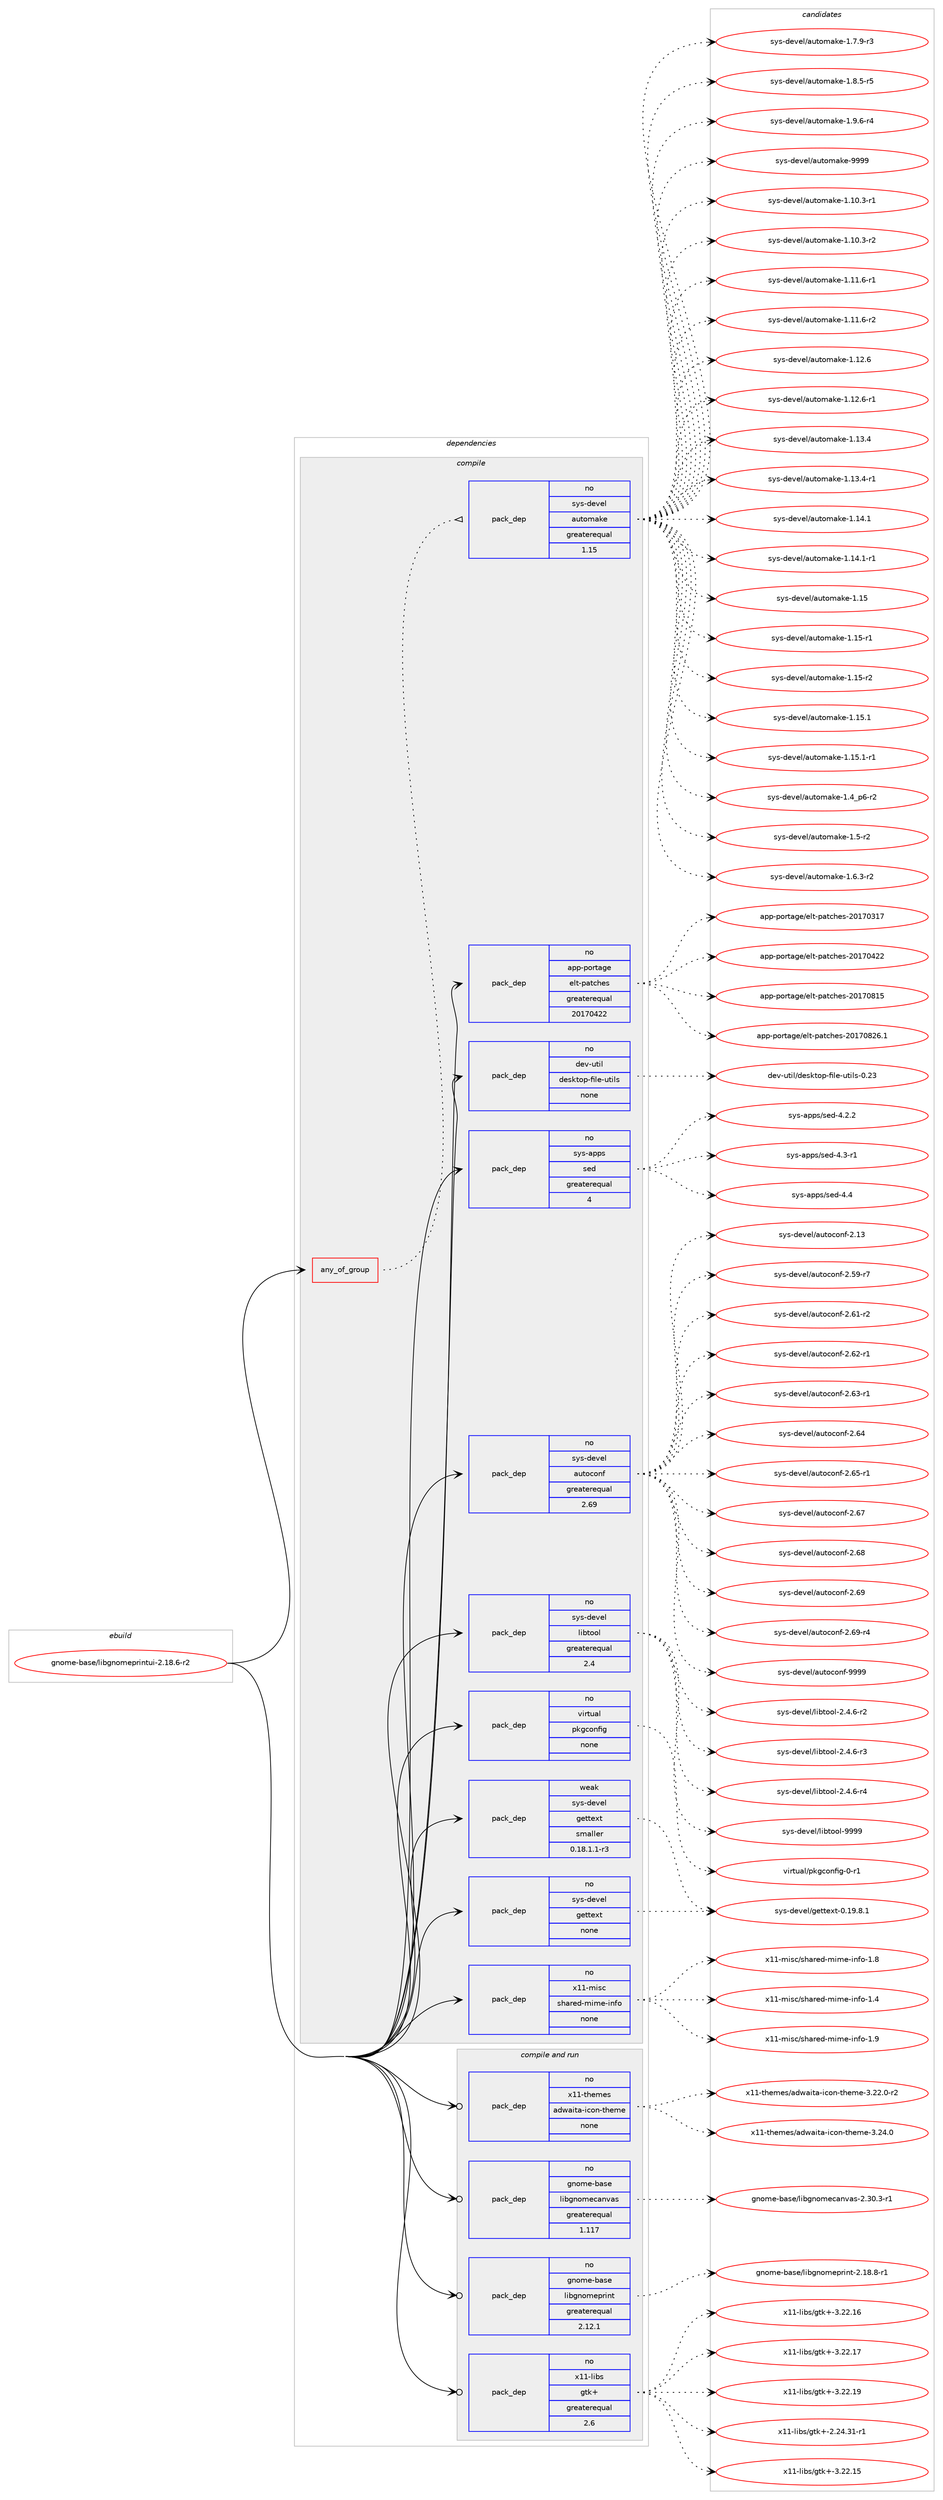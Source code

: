 digraph prolog {

# *************
# Graph options
# *************

newrank=true;
concentrate=true;
compound=true;
graph [rankdir=LR,fontname=Helvetica,fontsize=10,ranksep=1.5];#, ranksep=2.5, nodesep=0.2];
edge  [arrowhead=vee];
node  [fontname=Helvetica,fontsize=10];

# **********
# The ebuild
# **********

subgraph cluster_leftcol {
color=gray;
rank=same;
label=<<i>ebuild</i>>;
id [label="gnome-base/libgnomeprintui-2.18.6-r2", color=red, width=4, href="../gnome-base/libgnomeprintui-2.18.6-r2.svg"];
}

# ****************
# The dependencies
# ****************

subgraph cluster_midcol {
color=gray;
label=<<i>dependencies</i>>;
subgraph cluster_compile {
fillcolor="#eeeeee";
style=filled;
label=<<i>compile</i>>;
subgraph any4759 {
dependency307339 [label=<<TABLE BORDER="0" CELLBORDER="1" CELLSPACING="0" CELLPADDING="4"><TR><TD CELLPADDING="10">any_of_group</TD></TR></TABLE>>, shape=none, color=red];subgraph pack220963 {
dependency307340 [label=<<TABLE BORDER="0" CELLBORDER="1" CELLSPACING="0" CELLPADDING="4" WIDTH="220"><TR><TD ROWSPAN="6" CELLPADDING="30">pack_dep</TD></TR><TR><TD WIDTH="110">no</TD></TR><TR><TD>sys-devel</TD></TR><TR><TD>automake</TD></TR><TR><TD>greaterequal</TD></TR><TR><TD>1.15</TD></TR></TABLE>>, shape=none, color=blue];
}
dependency307339:e -> dependency307340:w [weight=20,style="dotted",arrowhead="oinv"];
}
id:e -> dependency307339:w [weight=20,style="solid",arrowhead="vee"];
subgraph pack220964 {
dependency307341 [label=<<TABLE BORDER="0" CELLBORDER="1" CELLSPACING="0" CELLPADDING="4" WIDTH="220"><TR><TD ROWSPAN="6" CELLPADDING="30">pack_dep</TD></TR><TR><TD WIDTH="110">no</TD></TR><TR><TD>app-portage</TD></TR><TR><TD>elt-patches</TD></TR><TR><TD>greaterequal</TD></TR><TR><TD>20170422</TD></TR></TABLE>>, shape=none, color=blue];
}
id:e -> dependency307341:w [weight=20,style="solid",arrowhead="vee"];
subgraph pack220965 {
dependency307342 [label=<<TABLE BORDER="0" CELLBORDER="1" CELLSPACING="0" CELLPADDING="4" WIDTH="220"><TR><TD ROWSPAN="6" CELLPADDING="30">pack_dep</TD></TR><TR><TD WIDTH="110">no</TD></TR><TR><TD>dev-util</TD></TR><TR><TD>desktop-file-utils</TD></TR><TR><TD>none</TD></TR><TR><TD></TD></TR></TABLE>>, shape=none, color=blue];
}
id:e -> dependency307342:w [weight=20,style="solid",arrowhead="vee"];
subgraph pack220966 {
dependency307343 [label=<<TABLE BORDER="0" CELLBORDER="1" CELLSPACING="0" CELLPADDING="4" WIDTH="220"><TR><TD ROWSPAN="6" CELLPADDING="30">pack_dep</TD></TR><TR><TD WIDTH="110">no</TD></TR><TR><TD>sys-apps</TD></TR><TR><TD>sed</TD></TR><TR><TD>greaterequal</TD></TR><TR><TD>4</TD></TR></TABLE>>, shape=none, color=blue];
}
id:e -> dependency307343:w [weight=20,style="solid",arrowhead="vee"];
subgraph pack220967 {
dependency307344 [label=<<TABLE BORDER="0" CELLBORDER="1" CELLSPACING="0" CELLPADDING="4" WIDTH="220"><TR><TD ROWSPAN="6" CELLPADDING="30">pack_dep</TD></TR><TR><TD WIDTH="110">no</TD></TR><TR><TD>sys-devel</TD></TR><TR><TD>autoconf</TD></TR><TR><TD>greaterequal</TD></TR><TR><TD>2.69</TD></TR></TABLE>>, shape=none, color=blue];
}
id:e -> dependency307344:w [weight=20,style="solid",arrowhead="vee"];
subgraph pack220968 {
dependency307345 [label=<<TABLE BORDER="0" CELLBORDER="1" CELLSPACING="0" CELLPADDING="4" WIDTH="220"><TR><TD ROWSPAN="6" CELLPADDING="30">pack_dep</TD></TR><TR><TD WIDTH="110">no</TD></TR><TR><TD>sys-devel</TD></TR><TR><TD>gettext</TD></TR><TR><TD>none</TD></TR><TR><TD></TD></TR></TABLE>>, shape=none, color=blue];
}
id:e -> dependency307345:w [weight=20,style="solid",arrowhead="vee"];
subgraph pack220969 {
dependency307346 [label=<<TABLE BORDER="0" CELLBORDER="1" CELLSPACING="0" CELLPADDING="4" WIDTH="220"><TR><TD ROWSPAN="6" CELLPADDING="30">pack_dep</TD></TR><TR><TD WIDTH="110">no</TD></TR><TR><TD>sys-devel</TD></TR><TR><TD>libtool</TD></TR><TR><TD>greaterequal</TD></TR><TR><TD>2.4</TD></TR></TABLE>>, shape=none, color=blue];
}
id:e -> dependency307346:w [weight=20,style="solid",arrowhead="vee"];
subgraph pack220970 {
dependency307347 [label=<<TABLE BORDER="0" CELLBORDER="1" CELLSPACING="0" CELLPADDING="4" WIDTH="220"><TR><TD ROWSPAN="6" CELLPADDING="30">pack_dep</TD></TR><TR><TD WIDTH="110">no</TD></TR><TR><TD>virtual</TD></TR><TR><TD>pkgconfig</TD></TR><TR><TD>none</TD></TR><TR><TD></TD></TR></TABLE>>, shape=none, color=blue];
}
id:e -> dependency307347:w [weight=20,style="solid",arrowhead="vee"];
subgraph pack220971 {
dependency307348 [label=<<TABLE BORDER="0" CELLBORDER="1" CELLSPACING="0" CELLPADDING="4" WIDTH="220"><TR><TD ROWSPAN="6" CELLPADDING="30">pack_dep</TD></TR><TR><TD WIDTH="110">no</TD></TR><TR><TD>x11-misc</TD></TR><TR><TD>shared-mime-info</TD></TR><TR><TD>none</TD></TR><TR><TD></TD></TR></TABLE>>, shape=none, color=blue];
}
id:e -> dependency307348:w [weight=20,style="solid",arrowhead="vee"];
subgraph pack220972 {
dependency307349 [label=<<TABLE BORDER="0" CELLBORDER="1" CELLSPACING="0" CELLPADDING="4" WIDTH="220"><TR><TD ROWSPAN="6" CELLPADDING="30">pack_dep</TD></TR><TR><TD WIDTH="110">weak</TD></TR><TR><TD>sys-devel</TD></TR><TR><TD>gettext</TD></TR><TR><TD>smaller</TD></TR><TR><TD>0.18.1.1-r3</TD></TR></TABLE>>, shape=none, color=blue];
}
id:e -> dependency307349:w [weight=20,style="solid",arrowhead="vee"];
}
subgraph cluster_compileandrun {
fillcolor="#eeeeee";
style=filled;
label=<<i>compile and run</i>>;
subgraph pack220973 {
dependency307350 [label=<<TABLE BORDER="0" CELLBORDER="1" CELLSPACING="0" CELLPADDING="4" WIDTH="220"><TR><TD ROWSPAN="6" CELLPADDING="30">pack_dep</TD></TR><TR><TD WIDTH="110">no</TD></TR><TR><TD>gnome-base</TD></TR><TR><TD>libgnomecanvas</TD></TR><TR><TD>greaterequal</TD></TR><TR><TD>1.117</TD></TR></TABLE>>, shape=none, color=blue];
}
id:e -> dependency307350:w [weight=20,style="solid",arrowhead="odotvee"];
subgraph pack220974 {
dependency307351 [label=<<TABLE BORDER="0" CELLBORDER="1" CELLSPACING="0" CELLPADDING="4" WIDTH="220"><TR><TD ROWSPAN="6" CELLPADDING="30">pack_dep</TD></TR><TR><TD WIDTH="110">no</TD></TR><TR><TD>gnome-base</TD></TR><TR><TD>libgnomeprint</TD></TR><TR><TD>greaterequal</TD></TR><TR><TD>2.12.1</TD></TR></TABLE>>, shape=none, color=blue];
}
id:e -> dependency307351:w [weight=20,style="solid",arrowhead="odotvee"];
subgraph pack220975 {
dependency307352 [label=<<TABLE BORDER="0" CELLBORDER="1" CELLSPACING="0" CELLPADDING="4" WIDTH="220"><TR><TD ROWSPAN="6" CELLPADDING="30">pack_dep</TD></TR><TR><TD WIDTH="110">no</TD></TR><TR><TD>x11-libs</TD></TR><TR><TD>gtk+</TD></TR><TR><TD>greaterequal</TD></TR><TR><TD>2.6</TD></TR></TABLE>>, shape=none, color=blue];
}
id:e -> dependency307352:w [weight=20,style="solid",arrowhead="odotvee"];
subgraph pack220976 {
dependency307353 [label=<<TABLE BORDER="0" CELLBORDER="1" CELLSPACING="0" CELLPADDING="4" WIDTH="220"><TR><TD ROWSPAN="6" CELLPADDING="30">pack_dep</TD></TR><TR><TD WIDTH="110">no</TD></TR><TR><TD>x11-themes</TD></TR><TR><TD>adwaita-icon-theme</TD></TR><TR><TD>none</TD></TR><TR><TD></TD></TR></TABLE>>, shape=none, color=blue];
}
id:e -> dependency307353:w [weight=20,style="solid",arrowhead="odotvee"];
}
subgraph cluster_run {
fillcolor="#eeeeee";
style=filled;
label=<<i>run</i>>;
}
}

# **************
# The candidates
# **************

subgraph cluster_choices {
rank=same;
color=gray;
label=<<i>candidates</i>>;

subgraph choice220963 {
color=black;
nodesep=1;
choice11512111545100101118101108479711711611110997107101454946494846514511449 [label="sys-devel/automake-1.10.3-r1", color=red, width=4,href="../sys-devel/automake-1.10.3-r1.svg"];
choice11512111545100101118101108479711711611110997107101454946494846514511450 [label="sys-devel/automake-1.10.3-r2", color=red, width=4,href="../sys-devel/automake-1.10.3-r2.svg"];
choice11512111545100101118101108479711711611110997107101454946494946544511449 [label="sys-devel/automake-1.11.6-r1", color=red, width=4,href="../sys-devel/automake-1.11.6-r1.svg"];
choice11512111545100101118101108479711711611110997107101454946494946544511450 [label="sys-devel/automake-1.11.6-r2", color=red, width=4,href="../sys-devel/automake-1.11.6-r2.svg"];
choice1151211154510010111810110847971171161111099710710145494649504654 [label="sys-devel/automake-1.12.6", color=red, width=4,href="../sys-devel/automake-1.12.6.svg"];
choice11512111545100101118101108479711711611110997107101454946495046544511449 [label="sys-devel/automake-1.12.6-r1", color=red, width=4,href="../sys-devel/automake-1.12.6-r1.svg"];
choice1151211154510010111810110847971171161111099710710145494649514652 [label="sys-devel/automake-1.13.4", color=red, width=4,href="../sys-devel/automake-1.13.4.svg"];
choice11512111545100101118101108479711711611110997107101454946495146524511449 [label="sys-devel/automake-1.13.4-r1", color=red, width=4,href="../sys-devel/automake-1.13.4-r1.svg"];
choice1151211154510010111810110847971171161111099710710145494649524649 [label="sys-devel/automake-1.14.1", color=red, width=4,href="../sys-devel/automake-1.14.1.svg"];
choice11512111545100101118101108479711711611110997107101454946495246494511449 [label="sys-devel/automake-1.14.1-r1", color=red, width=4,href="../sys-devel/automake-1.14.1-r1.svg"];
choice115121115451001011181011084797117116111109971071014549464953 [label="sys-devel/automake-1.15", color=red, width=4,href="../sys-devel/automake-1.15.svg"];
choice1151211154510010111810110847971171161111099710710145494649534511449 [label="sys-devel/automake-1.15-r1", color=red, width=4,href="../sys-devel/automake-1.15-r1.svg"];
choice1151211154510010111810110847971171161111099710710145494649534511450 [label="sys-devel/automake-1.15-r2", color=red, width=4,href="../sys-devel/automake-1.15-r2.svg"];
choice1151211154510010111810110847971171161111099710710145494649534649 [label="sys-devel/automake-1.15.1", color=red, width=4,href="../sys-devel/automake-1.15.1.svg"];
choice11512111545100101118101108479711711611110997107101454946495346494511449 [label="sys-devel/automake-1.15.1-r1", color=red, width=4,href="../sys-devel/automake-1.15.1-r1.svg"];
choice115121115451001011181011084797117116111109971071014549465295112544511450 [label="sys-devel/automake-1.4_p6-r2", color=red, width=4,href="../sys-devel/automake-1.4_p6-r2.svg"];
choice11512111545100101118101108479711711611110997107101454946534511450 [label="sys-devel/automake-1.5-r2", color=red, width=4,href="../sys-devel/automake-1.5-r2.svg"];
choice115121115451001011181011084797117116111109971071014549465446514511450 [label="sys-devel/automake-1.6.3-r2", color=red, width=4,href="../sys-devel/automake-1.6.3-r2.svg"];
choice115121115451001011181011084797117116111109971071014549465546574511451 [label="sys-devel/automake-1.7.9-r3", color=red, width=4,href="../sys-devel/automake-1.7.9-r3.svg"];
choice115121115451001011181011084797117116111109971071014549465646534511453 [label="sys-devel/automake-1.8.5-r5", color=red, width=4,href="../sys-devel/automake-1.8.5-r5.svg"];
choice115121115451001011181011084797117116111109971071014549465746544511452 [label="sys-devel/automake-1.9.6-r4", color=red, width=4,href="../sys-devel/automake-1.9.6-r4.svg"];
choice115121115451001011181011084797117116111109971071014557575757 [label="sys-devel/automake-9999", color=red, width=4,href="../sys-devel/automake-9999.svg"];
dependency307340:e -> choice11512111545100101118101108479711711611110997107101454946494846514511449:w [style=dotted,weight="100"];
dependency307340:e -> choice11512111545100101118101108479711711611110997107101454946494846514511450:w [style=dotted,weight="100"];
dependency307340:e -> choice11512111545100101118101108479711711611110997107101454946494946544511449:w [style=dotted,weight="100"];
dependency307340:e -> choice11512111545100101118101108479711711611110997107101454946494946544511450:w [style=dotted,weight="100"];
dependency307340:e -> choice1151211154510010111810110847971171161111099710710145494649504654:w [style=dotted,weight="100"];
dependency307340:e -> choice11512111545100101118101108479711711611110997107101454946495046544511449:w [style=dotted,weight="100"];
dependency307340:e -> choice1151211154510010111810110847971171161111099710710145494649514652:w [style=dotted,weight="100"];
dependency307340:e -> choice11512111545100101118101108479711711611110997107101454946495146524511449:w [style=dotted,weight="100"];
dependency307340:e -> choice1151211154510010111810110847971171161111099710710145494649524649:w [style=dotted,weight="100"];
dependency307340:e -> choice11512111545100101118101108479711711611110997107101454946495246494511449:w [style=dotted,weight="100"];
dependency307340:e -> choice115121115451001011181011084797117116111109971071014549464953:w [style=dotted,weight="100"];
dependency307340:e -> choice1151211154510010111810110847971171161111099710710145494649534511449:w [style=dotted,weight="100"];
dependency307340:e -> choice1151211154510010111810110847971171161111099710710145494649534511450:w [style=dotted,weight="100"];
dependency307340:e -> choice1151211154510010111810110847971171161111099710710145494649534649:w [style=dotted,weight="100"];
dependency307340:e -> choice11512111545100101118101108479711711611110997107101454946495346494511449:w [style=dotted,weight="100"];
dependency307340:e -> choice115121115451001011181011084797117116111109971071014549465295112544511450:w [style=dotted,weight="100"];
dependency307340:e -> choice11512111545100101118101108479711711611110997107101454946534511450:w [style=dotted,weight="100"];
dependency307340:e -> choice115121115451001011181011084797117116111109971071014549465446514511450:w [style=dotted,weight="100"];
dependency307340:e -> choice115121115451001011181011084797117116111109971071014549465546574511451:w [style=dotted,weight="100"];
dependency307340:e -> choice115121115451001011181011084797117116111109971071014549465646534511453:w [style=dotted,weight="100"];
dependency307340:e -> choice115121115451001011181011084797117116111109971071014549465746544511452:w [style=dotted,weight="100"];
dependency307340:e -> choice115121115451001011181011084797117116111109971071014557575757:w [style=dotted,weight="100"];
}
subgraph choice220964 {
color=black;
nodesep=1;
choice97112112451121111141169710310147101108116451129711699104101115455048495548514955 [label="app-portage/elt-patches-20170317", color=red, width=4,href="../app-portage/elt-patches-20170317.svg"];
choice97112112451121111141169710310147101108116451129711699104101115455048495548525050 [label="app-portage/elt-patches-20170422", color=red, width=4,href="../app-portage/elt-patches-20170422.svg"];
choice97112112451121111141169710310147101108116451129711699104101115455048495548564953 [label="app-portage/elt-patches-20170815", color=red, width=4,href="../app-portage/elt-patches-20170815.svg"];
choice971121124511211111411697103101471011081164511297116991041011154550484955485650544649 [label="app-portage/elt-patches-20170826.1", color=red, width=4,href="../app-portage/elt-patches-20170826.1.svg"];
dependency307341:e -> choice97112112451121111141169710310147101108116451129711699104101115455048495548514955:w [style=dotted,weight="100"];
dependency307341:e -> choice97112112451121111141169710310147101108116451129711699104101115455048495548525050:w [style=dotted,weight="100"];
dependency307341:e -> choice97112112451121111141169710310147101108116451129711699104101115455048495548564953:w [style=dotted,weight="100"];
dependency307341:e -> choice971121124511211111411697103101471011081164511297116991041011154550484955485650544649:w [style=dotted,weight="100"];
}
subgraph choice220965 {
color=black;
nodesep=1;
choice100101118451171161051084710010111510711611111245102105108101451171161051081154548465051 [label="dev-util/desktop-file-utils-0.23", color=red, width=4,href="../dev-util/desktop-file-utils-0.23.svg"];
dependency307342:e -> choice100101118451171161051084710010111510711611111245102105108101451171161051081154548465051:w [style=dotted,weight="100"];
}
subgraph choice220966 {
color=black;
nodesep=1;
choice115121115459711211211547115101100455246504650 [label="sys-apps/sed-4.2.2", color=red, width=4,href="../sys-apps/sed-4.2.2.svg"];
choice115121115459711211211547115101100455246514511449 [label="sys-apps/sed-4.3-r1", color=red, width=4,href="../sys-apps/sed-4.3-r1.svg"];
choice11512111545971121121154711510110045524652 [label="sys-apps/sed-4.4", color=red, width=4,href="../sys-apps/sed-4.4.svg"];
dependency307343:e -> choice115121115459711211211547115101100455246504650:w [style=dotted,weight="100"];
dependency307343:e -> choice115121115459711211211547115101100455246514511449:w [style=dotted,weight="100"];
dependency307343:e -> choice11512111545971121121154711510110045524652:w [style=dotted,weight="100"];
}
subgraph choice220967 {
color=black;
nodesep=1;
choice115121115451001011181011084797117116111991111101024550464951 [label="sys-devel/autoconf-2.13", color=red, width=4,href="../sys-devel/autoconf-2.13.svg"];
choice1151211154510010111810110847971171161119911111010245504653574511455 [label="sys-devel/autoconf-2.59-r7", color=red, width=4,href="../sys-devel/autoconf-2.59-r7.svg"];
choice1151211154510010111810110847971171161119911111010245504654494511450 [label="sys-devel/autoconf-2.61-r2", color=red, width=4,href="../sys-devel/autoconf-2.61-r2.svg"];
choice1151211154510010111810110847971171161119911111010245504654504511449 [label="sys-devel/autoconf-2.62-r1", color=red, width=4,href="../sys-devel/autoconf-2.62-r1.svg"];
choice1151211154510010111810110847971171161119911111010245504654514511449 [label="sys-devel/autoconf-2.63-r1", color=red, width=4,href="../sys-devel/autoconf-2.63-r1.svg"];
choice115121115451001011181011084797117116111991111101024550465452 [label="sys-devel/autoconf-2.64", color=red, width=4,href="../sys-devel/autoconf-2.64.svg"];
choice1151211154510010111810110847971171161119911111010245504654534511449 [label="sys-devel/autoconf-2.65-r1", color=red, width=4,href="../sys-devel/autoconf-2.65-r1.svg"];
choice115121115451001011181011084797117116111991111101024550465455 [label="sys-devel/autoconf-2.67", color=red, width=4,href="../sys-devel/autoconf-2.67.svg"];
choice115121115451001011181011084797117116111991111101024550465456 [label="sys-devel/autoconf-2.68", color=red, width=4,href="../sys-devel/autoconf-2.68.svg"];
choice115121115451001011181011084797117116111991111101024550465457 [label="sys-devel/autoconf-2.69", color=red, width=4,href="../sys-devel/autoconf-2.69.svg"];
choice1151211154510010111810110847971171161119911111010245504654574511452 [label="sys-devel/autoconf-2.69-r4", color=red, width=4,href="../sys-devel/autoconf-2.69-r4.svg"];
choice115121115451001011181011084797117116111991111101024557575757 [label="sys-devel/autoconf-9999", color=red, width=4,href="../sys-devel/autoconf-9999.svg"];
dependency307344:e -> choice115121115451001011181011084797117116111991111101024550464951:w [style=dotted,weight="100"];
dependency307344:e -> choice1151211154510010111810110847971171161119911111010245504653574511455:w [style=dotted,weight="100"];
dependency307344:e -> choice1151211154510010111810110847971171161119911111010245504654494511450:w [style=dotted,weight="100"];
dependency307344:e -> choice1151211154510010111810110847971171161119911111010245504654504511449:w [style=dotted,weight="100"];
dependency307344:e -> choice1151211154510010111810110847971171161119911111010245504654514511449:w [style=dotted,weight="100"];
dependency307344:e -> choice115121115451001011181011084797117116111991111101024550465452:w [style=dotted,weight="100"];
dependency307344:e -> choice1151211154510010111810110847971171161119911111010245504654534511449:w [style=dotted,weight="100"];
dependency307344:e -> choice115121115451001011181011084797117116111991111101024550465455:w [style=dotted,weight="100"];
dependency307344:e -> choice115121115451001011181011084797117116111991111101024550465456:w [style=dotted,weight="100"];
dependency307344:e -> choice115121115451001011181011084797117116111991111101024550465457:w [style=dotted,weight="100"];
dependency307344:e -> choice1151211154510010111810110847971171161119911111010245504654574511452:w [style=dotted,weight="100"];
dependency307344:e -> choice115121115451001011181011084797117116111991111101024557575757:w [style=dotted,weight="100"];
}
subgraph choice220968 {
color=black;
nodesep=1;
choice1151211154510010111810110847103101116116101120116454846495746564649 [label="sys-devel/gettext-0.19.8.1", color=red, width=4,href="../sys-devel/gettext-0.19.8.1.svg"];
dependency307345:e -> choice1151211154510010111810110847103101116116101120116454846495746564649:w [style=dotted,weight="100"];
}
subgraph choice220969 {
color=black;
nodesep=1;
choice1151211154510010111810110847108105981161111111084550465246544511450 [label="sys-devel/libtool-2.4.6-r2", color=red, width=4,href="../sys-devel/libtool-2.4.6-r2.svg"];
choice1151211154510010111810110847108105981161111111084550465246544511451 [label="sys-devel/libtool-2.4.6-r3", color=red, width=4,href="../sys-devel/libtool-2.4.6-r3.svg"];
choice1151211154510010111810110847108105981161111111084550465246544511452 [label="sys-devel/libtool-2.4.6-r4", color=red, width=4,href="../sys-devel/libtool-2.4.6-r4.svg"];
choice1151211154510010111810110847108105981161111111084557575757 [label="sys-devel/libtool-9999", color=red, width=4,href="../sys-devel/libtool-9999.svg"];
dependency307346:e -> choice1151211154510010111810110847108105981161111111084550465246544511450:w [style=dotted,weight="100"];
dependency307346:e -> choice1151211154510010111810110847108105981161111111084550465246544511451:w [style=dotted,weight="100"];
dependency307346:e -> choice1151211154510010111810110847108105981161111111084550465246544511452:w [style=dotted,weight="100"];
dependency307346:e -> choice1151211154510010111810110847108105981161111111084557575757:w [style=dotted,weight="100"];
}
subgraph choice220970 {
color=black;
nodesep=1;
choice11810511411611797108471121071039911111010210510345484511449 [label="virtual/pkgconfig-0-r1", color=red, width=4,href="../virtual/pkgconfig-0-r1.svg"];
dependency307347:e -> choice11810511411611797108471121071039911111010210510345484511449:w [style=dotted,weight="100"];
}
subgraph choice220971 {
color=black;
nodesep=1;
choice120494945109105115994711510497114101100451091051091014510511010211145494652 [label="x11-misc/shared-mime-info-1.4", color=red, width=4,href="../x11-misc/shared-mime-info-1.4.svg"];
choice120494945109105115994711510497114101100451091051091014510511010211145494656 [label="x11-misc/shared-mime-info-1.8", color=red, width=4,href="../x11-misc/shared-mime-info-1.8.svg"];
choice120494945109105115994711510497114101100451091051091014510511010211145494657 [label="x11-misc/shared-mime-info-1.9", color=red, width=4,href="../x11-misc/shared-mime-info-1.9.svg"];
dependency307348:e -> choice120494945109105115994711510497114101100451091051091014510511010211145494652:w [style=dotted,weight="100"];
dependency307348:e -> choice120494945109105115994711510497114101100451091051091014510511010211145494656:w [style=dotted,weight="100"];
dependency307348:e -> choice120494945109105115994711510497114101100451091051091014510511010211145494657:w [style=dotted,weight="100"];
}
subgraph choice220972 {
color=black;
nodesep=1;
choice1151211154510010111810110847103101116116101120116454846495746564649 [label="sys-devel/gettext-0.19.8.1", color=red, width=4,href="../sys-devel/gettext-0.19.8.1.svg"];
dependency307349:e -> choice1151211154510010111810110847103101116116101120116454846495746564649:w [style=dotted,weight="100"];
}
subgraph choice220973 {
color=black;
nodesep=1;
choice1031101111091014598971151014710810598103110111109101999711011897115455046514846514511449 [label="gnome-base/libgnomecanvas-2.30.3-r1", color=red, width=4,href="../gnome-base/libgnomecanvas-2.30.3-r1.svg"];
dependency307350:e -> choice1031101111091014598971151014710810598103110111109101999711011897115455046514846514511449:w [style=dotted,weight="100"];
}
subgraph choice220974 {
color=black;
nodesep=1;
choice1031101111091014598971151014710810598103110111109101112114105110116455046495646564511449 [label="gnome-base/libgnomeprint-2.18.8-r1", color=red, width=4,href="../gnome-base/libgnomeprint-2.18.8-r1.svg"];
dependency307351:e -> choice1031101111091014598971151014710810598103110111109101112114105110116455046495646564511449:w [style=dotted,weight="100"];
}
subgraph choice220975 {
color=black;
nodesep=1;
choice12049494510810598115471031161074345504650524651494511449 [label="x11-libs/gtk+-2.24.31-r1", color=red, width=4,href="../x11-libs/gtk+-2.24.31-r1.svg"];
choice1204949451081059811547103116107434551465050464953 [label="x11-libs/gtk+-3.22.15", color=red, width=4,href="../x11-libs/gtk+-3.22.15.svg"];
choice1204949451081059811547103116107434551465050464954 [label="x11-libs/gtk+-3.22.16", color=red, width=4,href="../x11-libs/gtk+-3.22.16.svg"];
choice1204949451081059811547103116107434551465050464955 [label="x11-libs/gtk+-3.22.17", color=red, width=4,href="../x11-libs/gtk+-3.22.17.svg"];
choice1204949451081059811547103116107434551465050464957 [label="x11-libs/gtk+-3.22.19", color=red, width=4,href="../x11-libs/gtk+-3.22.19.svg"];
dependency307352:e -> choice12049494510810598115471031161074345504650524651494511449:w [style=dotted,weight="100"];
dependency307352:e -> choice1204949451081059811547103116107434551465050464953:w [style=dotted,weight="100"];
dependency307352:e -> choice1204949451081059811547103116107434551465050464954:w [style=dotted,weight="100"];
dependency307352:e -> choice1204949451081059811547103116107434551465050464955:w [style=dotted,weight="100"];
dependency307352:e -> choice1204949451081059811547103116107434551465050464957:w [style=dotted,weight="100"];
}
subgraph choice220976 {
color=black;
nodesep=1;
choice12049494511610410110910111547971001199710511697451059911111045116104101109101455146505046484511450 [label="x11-themes/adwaita-icon-theme-3.22.0-r2", color=red, width=4,href="../x11-themes/adwaita-icon-theme-3.22.0-r2.svg"];
choice1204949451161041011091011154797100119971051169745105991111104511610410110910145514650524648 [label="x11-themes/adwaita-icon-theme-3.24.0", color=red, width=4,href="../x11-themes/adwaita-icon-theme-3.24.0.svg"];
dependency307353:e -> choice12049494511610410110910111547971001199710511697451059911111045116104101109101455146505046484511450:w [style=dotted,weight="100"];
dependency307353:e -> choice1204949451161041011091011154797100119971051169745105991111104511610410110910145514650524648:w [style=dotted,weight="100"];
}
}

}
